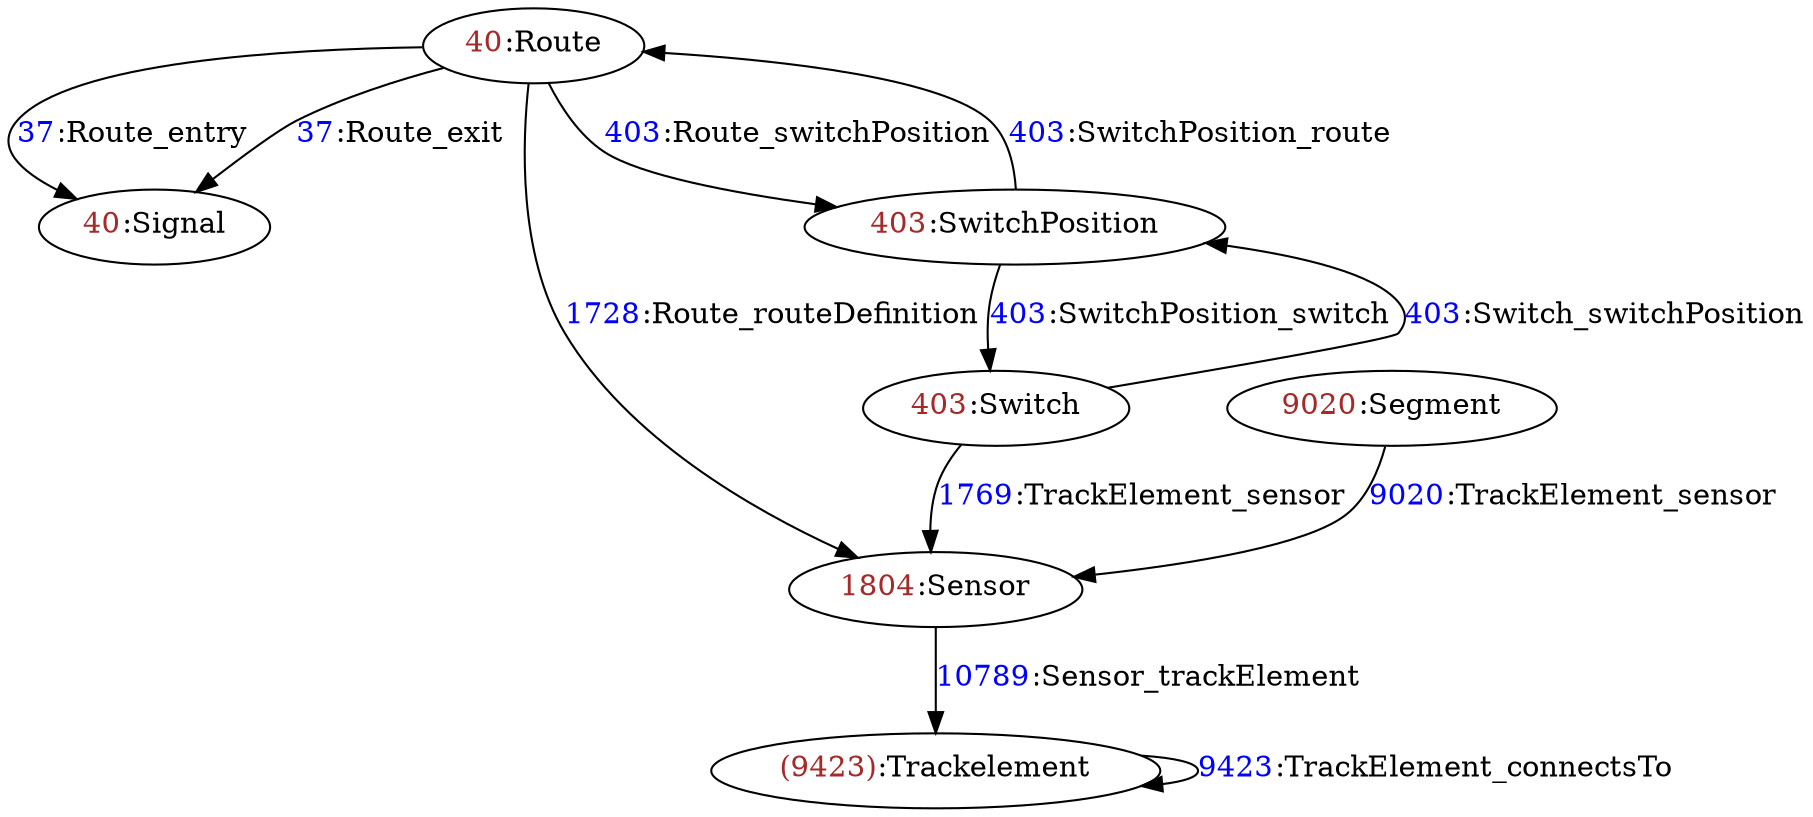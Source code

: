 digraph instanceCard {
"40:Signal" [label=<<FONT color="brown">40</FONT>:Signal>]
"40:Route" [label=<<FONT color="brown">40</FONT>:Route>]
"1804:Sensor" [label=<<FONT color="brown">1804</FONT>:Sensor>]
"(9423):Trackelement" [label=<<FONT color="brown">(9423)</FONT>:Trackelement>]
"9020:Segment" [label=<<FONT color="brown">9020</FONT>:Segment>]
"403:Switch" [label=<<FONT color="brown">403</FONT>:Switch>]
"403:SwitchPosition" [label=<<FONT color="brown">403</FONT>:SwitchPosition>]
"40:Route"->"40:Signal"[label=<<FONT color="blue">37</FONT>:Route_entry>]
"40:Route"->"40:Signal"[label=<<FONT color="blue">37</FONT>:Route_exit>]
"40:Route"->"1804:Sensor"[label=<<FONT color="blue">1728</FONT>:Route_routeDefinition>]
"40:Route"->"403:SwitchPosition"[label=<<FONT color="blue">403</FONT>:Route_switchPosition>]
"1804:Sensor"->"(9423):Trackelement"[label=<<FONT color="blue">10789</FONT>:Sensor_trackElement>]
"(9423):Trackelement"->"(9423):Trackelement"[label=<<FONT color="blue">9423</FONT>:TrackElement_connectsTo>]
"9020:Segment"->"1804:Sensor"[label=<<FONT color="blue">9020</FONT>:TrackElement_sensor>]
"403:Switch"->"1804:Sensor"[label=<<FONT color="blue">1769</FONT>:TrackElement_sensor>]
"403:Switch"->"403:SwitchPosition"[label=<<FONT color="blue">403</FONT>:Switch_switchPosition>]
"403:SwitchPosition"->"403:Switch"[label=<<FONT color="blue">403</FONT>:SwitchPosition_switch>]
"403:SwitchPosition"->"40:Route"[label=<<FONT color="blue">403</FONT>:SwitchPosition_route>]
}